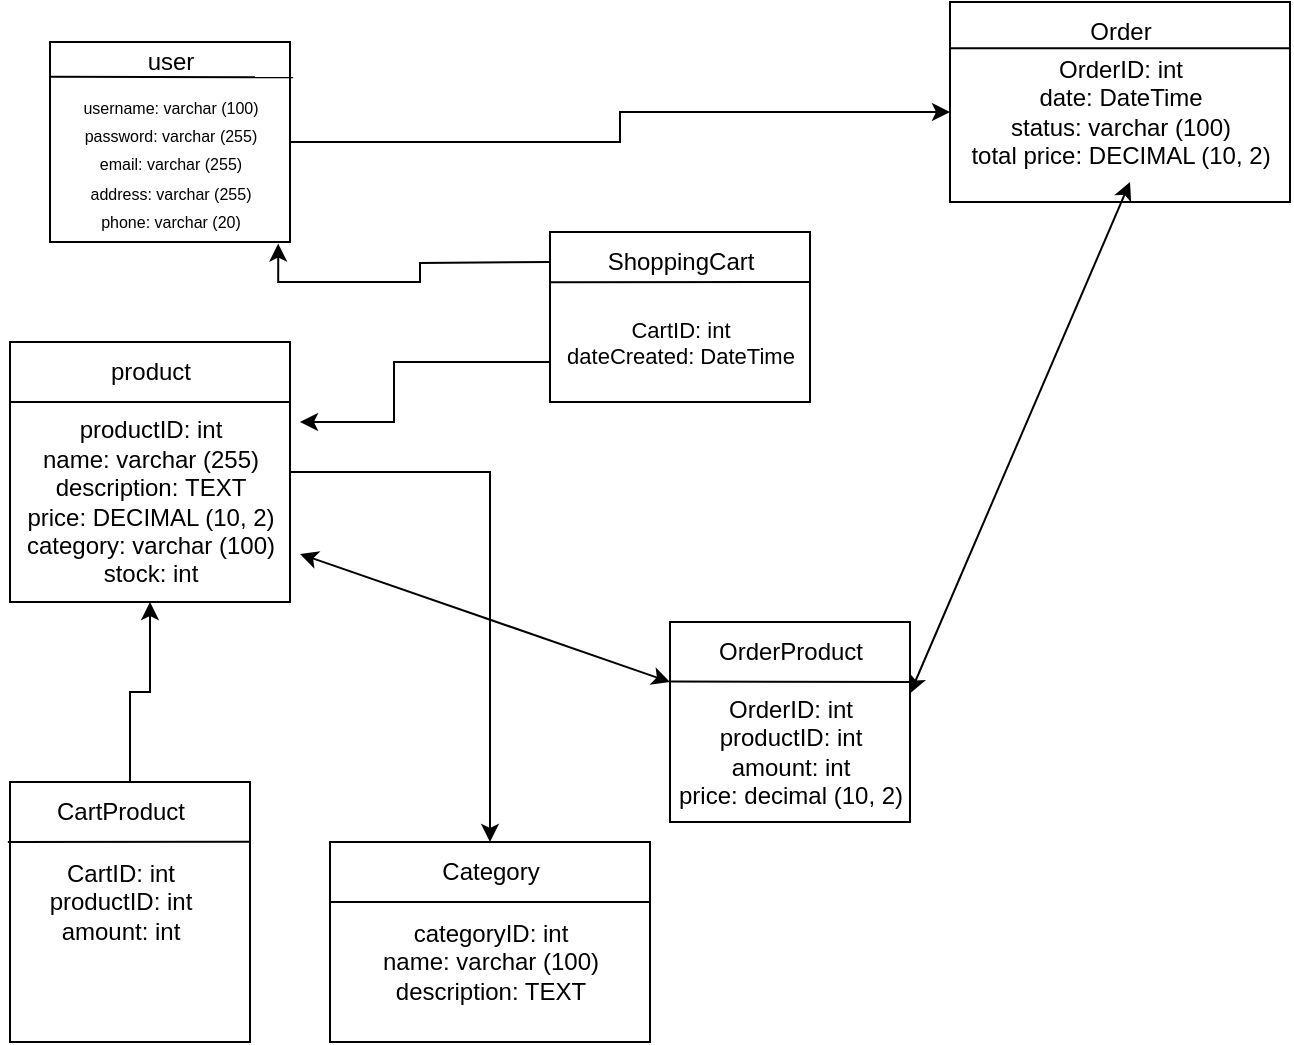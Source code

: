 <mxfile version="24.7.17">
  <diagram name="Page-1" id="f23cRR-GV24haznwgPrP">
    <mxGraphModel dx="1185" dy="1747" grid="1" gridSize="10" guides="1" tooltips="1" connect="1" arrows="1" fold="1" page="1" pageScale="1" pageWidth="850" pageHeight="1100" math="0" shadow="0">
      <root>
        <mxCell id="0" />
        <mxCell id="1" parent="0" />
        <mxCell id="QYfNof5FU1ITTFuqa_8a-25" style="edgeStyle=orthogonalEdgeStyle;rounded=0;orthogonalLoop=1;jettySize=auto;html=1;" edge="1" parent="1" source="QYfNof5FU1ITTFuqa_8a-1" target="QYfNof5FU1ITTFuqa_8a-16">
          <mxGeometry relative="1" as="geometry" />
        </mxCell>
        <mxCell id="QYfNof5FU1ITTFuqa_8a-1" value="&lt;h6 style=&quot;font-size: 8px;&quot;&gt;&lt;br&gt;&lt;/h6&gt;" style="rounded=0;whiteSpace=wrap;html=1;strokeWidth=1;" vertex="1" parent="1">
          <mxGeometry x="50" y="-680" width="120" height="100" as="geometry" />
        </mxCell>
        <mxCell id="QYfNof5FU1ITTFuqa_8a-2" value="user" style="text;html=1;align=center;verticalAlign=middle;resizable=0;points=[];autosize=1;strokeColor=none;fillColor=none;" vertex="1" parent="1">
          <mxGeometry x="85" y="-685" width="50" height="30" as="geometry" />
        </mxCell>
        <mxCell id="QYfNof5FU1ITTFuqa_8a-3" value="&lt;font style=&quot;font-size: 8px;&quot;&gt;username: varchar (100)&lt;/font&gt;&lt;div&gt;&lt;font style=&quot;font-size: 8px;&quot;&gt;password:&amp;nbsp;&lt;/font&gt;&lt;span style=&quot;font-size: 8px; background-color: initial;&quot;&gt;varchar (255)&lt;/span&gt;&lt;/div&gt;&lt;div&gt;&lt;font style=&quot;font-size: 8px;&quot;&gt;email:&amp;nbsp;&lt;/font&gt;&lt;span style=&quot;font-size: 8px; background-color: initial;&quot;&gt;varchar (255)&lt;/span&gt;&lt;/div&gt;&lt;div&gt;&lt;font style=&quot;font-size: 8px;&quot;&gt;address:&amp;nbsp;&lt;/font&gt;&lt;span style=&quot;font-size: 8px; background-color: initial;&quot;&gt;varchar (255)&lt;/span&gt;&lt;/div&gt;&lt;div&gt;&lt;font style=&quot;font-size: 8px;&quot;&gt;phone:&amp;nbsp;&lt;/font&gt;&lt;span style=&quot;font-size: 8px; background-color: initial;&quot;&gt;varchar (20)&lt;/span&gt;&lt;/div&gt;" style="text;html=1;align=center;verticalAlign=middle;resizable=0;points=[];autosize=1;strokeColor=none;fillColor=none;" vertex="1" parent="1">
          <mxGeometry x="55" y="-665" width="110" height="90" as="geometry" />
        </mxCell>
        <mxCell id="QYfNof5FU1ITTFuqa_8a-26" style="edgeStyle=orthogonalEdgeStyle;rounded=0;orthogonalLoop=1;jettySize=auto;html=1;" edge="1" parent="1" source="QYfNof5FU1ITTFuqa_8a-5" target="QYfNof5FU1ITTFuqa_8a-9">
          <mxGeometry relative="1" as="geometry" />
        </mxCell>
        <mxCell id="QYfNof5FU1ITTFuqa_8a-5" value="&lt;h6 style=&quot;font-size: 8px;&quot;&gt;&lt;br&gt;&lt;/h6&gt;" style="rounded=0;whiteSpace=wrap;html=1;strokeWidth=1;" vertex="1" parent="1">
          <mxGeometry x="30" y="-530" width="140" height="130" as="geometry" />
        </mxCell>
        <mxCell id="QYfNof5FU1ITTFuqa_8a-6" value="product" style="text;html=1;align=center;verticalAlign=middle;resizable=0;points=[];autosize=1;strokeColor=none;fillColor=none;" vertex="1" parent="1">
          <mxGeometry x="70" y="-530" width="60" height="30" as="geometry" />
        </mxCell>
        <mxCell id="QYfNof5FU1ITTFuqa_8a-7" value="productID: int&lt;div&gt;name: varchar (255)&lt;/div&gt;&lt;div&gt;description:&amp;nbsp;&lt;span style=&quot;background-color: initial;&quot;&gt;TEXT&lt;/span&gt;&lt;/div&gt;&lt;div&gt;price: DECIMAL (10, 2)&lt;/div&gt;&lt;div&gt;category: varchar (100)&lt;/div&gt;&lt;div&gt;stock: int&lt;/div&gt;" style="text;html=1;align=center;verticalAlign=middle;resizable=0;points=[];autosize=1;strokeColor=none;fillColor=none;" vertex="1" parent="1">
          <mxGeometry x="25" y="-500" width="150" height="100" as="geometry" />
        </mxCell>
        <mxCell id="QYfNof5FU1ITTFuqa_8a-8" value="&lt;h6 style=&quot;font-size: 8px;&quot;&gt;&lt;br&gt;&lt;/h6&gt;" style="rounded=0;whiteSpace=wrap;html=1;strokeWidth=1;" vertex="1" parent="1">
          <mxGeometry x="190" y="-280" width="160" height="100" as="geometry" />
        </mxCell>
        <mxCell id="QYfNof5FU1ITTFuqa_8a-9" value="Category" style="text;html=1;align=center;verticalAlign=middle;resizable=0;points=[];autosize=1;strokeColor=none;fillColor=none;" vertex="1" parent="1">
          <mxGeometry x="235" y="-280" width="70" height="30" as="geometry" />
        </mxCell>
        <mxCell id="QYfNof5FU1ITTFuqa_8a-10" value="categoryID: int&lt;div&gt;name:&amp;nbsp;&lt;span style=&quot;background-color: initial;&quot;&gt;varchar (100&lt;/span&gt;&lt;span style=&quot;background-color: initial;&quot;&gt;)&lt;/span&gt;&lt;/div&gt;&lt;div&gt;description: TEXT&lt;/div&gt;" style="text;html=1;align=center;verticalAlign=middle;resizable=0;points=[];autosize=1;strokeColor=none;fillColor=none;" vertex="1" parent="1">
          <mxGeometry x="205" y="-250" width="130" height="60" as="geometry" />
        </mxCell>
        <mxCell id="QYfNof5FU1ITTFuqa_8a-29" style="edgeStyle=orthogonalEdgeStyle;rounded=0;orthogonalLoop=1;jettySize=auto;html=1;" edge="1" parent="1" source="QYfNof5FU1ITTFuqa_8a-11" target="QYfNof5FU1ITTFuqa_8a-7">
          <mxGeometry relative="1" as="geometry">
            <Array as="points">
              <mxPoint x="222" y="-520" />
              <mxPoint x="222" y="-490" />
            </Array>
          </mxGeometry>
        </mxCell>
        <mxCell id="QYfNof5FU1ITTFuqa_8a-11" value="&lt;h6 style=&quot;font-size: 8px;&quot;&gt;&lt;br&gt;&lt;/h6&gt;" style="rounded=0;whiteSpace=wrap;html=1;strokeWidth=1;" vertex="1" parent="1">
          <mxGeometry x="300" y="-585" width="130" height="85" as="geometry" />
        </mxCell>
        <mxCell id="QYfNof5FU1ITTFuqa_8a-12" value="ShoppingCart" style="text;html=1;align=center;verticalAlign=middle;resizable=0;points=[];autosize=1;strokeColor=none;fillColor=none;" vertex="1" parent="1">
          <mxGeometry x="315" y="-585" width="100" height="30" as="geometry" />
        </mxCell>
        <mxCell id="QYfNof5FU1ITTFuqa_8a-13" value="&lt;font style=&quot;font-size: 11px;&quot;&gt;CartID: int&lt;/font&gt;&lt;div style=&quot;font-size: 11px;&quot;&gt;&lt;font style=&quot;font-size: 11px;&quot;&gt;dateCreated: DateTime&lt;/font&gt;&lt;/div&gt;" style="text;html=1;align=center;verticalAlign=middle;resizable=0;points=[];autosize=1;strokeColor=none;fillColor=none;" vertex="1" parent="1">
          <mxGeometry x="295" y="-550" width="140" height="40" as="geometry" />
        </mxCell>
        <mxCell id="QYfNof5FU1ITTFuqa_8a-14" value="&lt;h6 style=&quot;font-size: 8px;&quot;&gt;&lt;br&gt;&lt;/h6&gt;" style="rounded=0;whiteSpace=wrap;html=1;strokeWidth=1;" vertex="1" parent="1">
          <mxGeometry x="500" y="-700" width="170" height="100" as="geometry" />
        </mxCell>
        <mxCell id="QYfNof5FU1ITTFuqa_8a-15" value="Order" style="text;html=1;align=center;verticalAlign=middle;resizable=0;points=[];autosize=1;strokeColor=none;fillColor=none;" vertex="1" parent="1">
          <mxGeometry x="560" y="-700" width="50" height="30" as="geometry" />
        </mxCell>
        <mxCell id="QYfNof5FU1ITTFuqa_8a-16" value="OrderID: int&lt;div&gt;date: DateTime&lt;/div&gt;&lt;div&gt;status: varchar (100)&lt;/div&gt;&lt;div&gt;total price: DECIMAL (10, 2)&lt;/div&gt;" style="text;html=1;align=center;verticalAlign=middle;resizable=0;points=[];autosize=1;strokeColor=none;fillColor=none;" vertex="1" parent="1">
          <mxGeometry x="500" y="-680" width="170" height="70" as="geometry" />
        </mxCell>
        <mxCell id="QYfNof5FU1ITTFuqa_8a-30" style="edgeStyle=orthogonalEdgeStyle;rounded=0;orthogonalLoop=1;jettySize=auto;html=1;" edge="1" parent="1" source="QYfNof5FU1ITTFuqa_8a-17" target="QYfNof5FU1ITTFuqa_8a-7">
          <mxGeometry relative="1" as="geometry" />
        </mxCell>
        <mxCell id="QYfNof5FU1ITTFuqa_8a-17" value="&lt;h6 style=&quot;font-size: 8px;&quot;&gt;&lt;br&gt;&lt;/h6&gt;" style="rounded=0;whiteSpace=wrap;html=1;strokeWidth=1;" vertex="1" parent="1">
          <mxGeometry x="30" y="-310" width="120" height="130" as="geometry" />
        </mxCell>
        <mxCell id="QYfNof5FU1ITTFuqa_8a-18" value="CartProduct" style="text;html=1;align=center;verticalAlign=middle;resizable=0;points=[];autosize=1;strokeColor=none;fillColor=none;" vertex="1" parent="1">
          <mxGeometry x="40" y="-310" width="90" height="30" as="geometry" />
        </mxCell>
        <mxCell id="QYfNof5FU1ITTFuqa_8a-20" value="CartID: int&lt;div&gt;productID: int&lt;/div&gt;&lt;div&gt;amount: int&lt;/div&gt;" style="text;html=1;align=center;verticalAlign=middle;resizable=0;points=[];autosize=1;strokeColor=none;fillColor=none;" vertex="1" parent="1">
          <mxGeometry x="40" y="-280" width="90" height="60" as="geometry" />
        </mxCell>
        <mxCell id="QYfNof5FU1ITTFuqa_8a-21" value="&lt;h6 style=&quot;font-size: 8px;&quot;&gt;&lt;br&gt;&lt;/h6&gt;" style="rounded=0;whiteSpace=wrap;html=1;strokeWidth=1;" vertex="1" parent="1">
          <mxGeometry x="360" y="-390" width="120" height="100" as="geometry" />
        </mxCell>
        <mxCell id="QYfNof5FU1ITTFuqa_8a-22" value="OrderProduct" style="text;html=1;align=center;verticalAlign=middle;resizable=0;points=[];autosize=1;strokeColor=none;fillColor=none;" vertex="1" parent="1">
          <mxGeometry x="370" y="-390" width="100" height="30" as="geometry" />
        </mxCell>
        <mxCell id="QYfNof5FU1ITTFuqa_8a-23" value="OrderID: int&lt;div&gt;productID: int&lt;/div&gt;&lt;div&gt;amount: int&lt;/div&gt;&lt;div&gt;price: decimal (10, 2)&lt;/div&gt;" style="text;html=1;align=center;verticalAlign=middle;resizable=0;points=[];autosize=1;strokeColor=none;fillColor=none;" vertex="1" parent="1">
          <mxGeometry x="350" y="-360" width="140" height="70" as="geometry" />
        </mxCell>
        <mxCell id="QYfNof5FU1ITTFuqa_8a-24" style="edgeStyle=orthogonalEdgeStyle;rounded=0;orthogonalLoop=1;jettySize=auto;html=1;exitX=0.5;exitY=1;exitDx=0;exitDy=0;" edge="1" parent="1" source="QYfNof5FU1ITTFuqa_8a-11" target="QYfNof5FU1ITTFuqa_8a-11">
          <mxGeometry relative="1" as="geometry" />
        </mxCell>
        <mxCell id="QYfNof5FU1ITTFuqa_8a-32" style="edgeStyle=orthogonalEdgeStyle;rounded=0;orthogonalLoop=1;jettySize=auto;html=1;entryX=0.951;entryY=1.008;entryDx=0;entryDy=0;entryPerimeter=0;" edge="1" parent="1" target="QYfNof5FU1ITTFuqa_8a-1">
          <mxGeometry relative="1" as="geometry">
            <mxPoint x="300" y="-570" as="sourcePoint" />
          </mxGeometry>
        </mxCell>
        <mxCell id="QYfNof5FU1ITTFuqa_8a-33" value="" style="endArrow=none;html=1;rounded=0;exitX=-0.002;exitY=0.298;exitDx=0;exitDy=0;exitPerimeter=0;" edge="1" parent="1" source="QYfNof5FU1ITTFuqa_8a-21">
          <mxGeometry width="50" height="50" relative="1" as="geometry">
            <mxPoint x="430" y="-310" as="sourcePoint" />
            <mxPoint x="480" y="-360" as="targetPoint" />
          </mxGeometry>
        </mxCell>
        <mxCell id="QYfNof5FU1ITTFuqa_8a-34" value="" style="endArrow=none;html=1;rounded=0;exitX=-0.009;exitY=0.231;exitDx=0;exitDy=0;exitPerimeter=0;entryX=1.003;entryY=0.23;entryDx=0;entryDy=0;entryPerimeter=0;" edge="1" parent="1" source="QYfNof5FU1ITTFuqa_8a-17" target="QYfNof5FU1ITTFuqa_8a-17">
          <mxGeometry width="50" height="50" relative="1" as="geometry">
            <mxPoint x="120" y="-270" as="sourcePoint" />
            <mxPoint x="170" y="-320" as="targetPoint" />
          </mxGeometry>
        </mxCell>
        <mxCell id="QYfNof5FU1ITTFuqa_8a-39" value="" style="endArrow=none;html=1;rounded=0;exitX=-0.004;exitY=0.174;exitDx=0;exitDy=0;exitPerimeter=0;entryX=1.013;entryY=0.176;entryDx=0;entryDy=0;entryPerimeter=0;" edge="1" parent="1" source="QYfNof5FU1ITTFuqa_8a-1" target="QYfNof5FU1ITTFuqa_8a-1">
          <mxGeometry width="50" height="50" relative="1" as="geometry">
            <mxPoint x="90" y="-610" as="sourcePoint" />
            <mxPoint x="140" y="-660" as="targetPoint" />
          </mxGeometry>
        </mxCell>
        <mxCell id="QYfNof5FU1ITTFuqa_8a-40" value="" style="endArrow=none;html=1;rounded=0;exitX=0.003;exitY=0.193;exitDx=0;exitDy=0;exitPerimeter=0;entryX=1.002;entryY=0.192;entryDx=0;entryDy=0;entryPerimeter=0;" edge="1" parent="1">
          <mxGeometry width="50" height="50" relative="1" as="geometry">
            <mxPoint x="300.13" y="-559.915" as="sourcePoint" />
            <mxPoint x="430" y="-560" as="targetPoint" />
          </mxGeometry>
        </mxCell>
        <mxCell id="QYfNof5FU1ITTFuqa_8a-41" value="" style="endArrow=none;html=1;rounded=0;exitX=-0.001;exitY=0.231;exitDx=0;exitDy=0;exitPerimeter=0;entryX=0.997;entryY=0.231;entryDx=0;entryDy=0;entryPerimeter=0;" edge="1" parent="1" source="QYfNof5FU1ITTFuqa_8a-14" target="QYfNof5FU1ITTFuqa_8a-14">
          <mxGeometry width="50" height="50" relative="1" as="geometry">
            <mxPoint x="500" y="-650" as="sourcePoint" />
            <mxPoint x="550" y="-700" as="targetPoint" />
          </mxGeometry>
        </mxCell>
        <mxCell id="QYfNof5FU1ITTFuqa_8a-42" value="" style="endArrow=none;html=1;rounded=0;" edge="1" parent="1" target="QYfNof5FU1ITTFuqa_8a-7">
          <mxGeometry width="50" height="50" relative="1" as="geometry">
            <mxPoint x="30.001" y="-500" as="sourcePoint" />
            <mxPoint x="41.43" y="-520" as="targetPoint" />
          </mxGeometry>
        </mxCell>
        <mxCell id="QYfNof5FU1ITTFuqa_8a-43" value="" style="endArrow=none;html=1;rounded=0;" edge="1" parent="1">
          <mxGeometry width="50" height="50" relative="1" as="geometry">
            <mxPoint x="30" y="-500" as="sourcePoint" />
            <mxPoint x="170" y="-499" as="targetPoint" />
            <Array as="points">
              <mxPoint x="30" y="-500" />
              <mxPoint x="170" y="-500" />
            </Array>
          </mxGeometry>
        </mxCell>
        <mxCell id="QYfNof5FU1ITTFuqa_8a-45" value="" style="endArrow=none;html=1;rounded=0;" edge="1" parent="1">
          <mxGeometry width="50" height="50" relative="1" as="geometry">
            <mxPoint x="190" y="-250" as="sourcePoint" />
            <mxPoint x="350" y="-250" as="targetPoint" />
          </mxGeometry>
        </mxCell>
        <mxCell id="QYfNof5FU1ITTFuqa_8a-51" value="" style="endArrow=classic;startArrow=classic;html=1;rounded=0;exitX=1.001;exitY=0.356;exitDx=0;exitDy=0;exitPerimeter=0;" edge="1" parent="1" source="QYfNof5FU1ITTFuqa_8a-21">
          <mxGeometry width="50" height="50" relative="1" as="geometry">
            <mxPoint x="540" y="-560" as="sourcePoint" />
            <mxPoint x="590" y="-610" as="targetPoint" />
          </mxGeometry>
        </mxCell>
        <mxCell id="QYfNof5FU1ITTFuqa_8a-52" value="" style="endArrow=classic;startArrow=classic;html=1;rounded=0;" edge="1" parent="1" target="QYfNof5FU1ITTFuqa_8a-7">
          <mxGeometry width="50" height="50" relative="1" as="geometry">
            <mxPoint x="360" y="-360" as="sourcePoint" />
            <mxPoint x="410" y="-410" as="targetPoint" />
          </mxGeometry>
        </mxCell>
      </root>
    </mxGraphModel>
  </diagram>
</mxfile>
